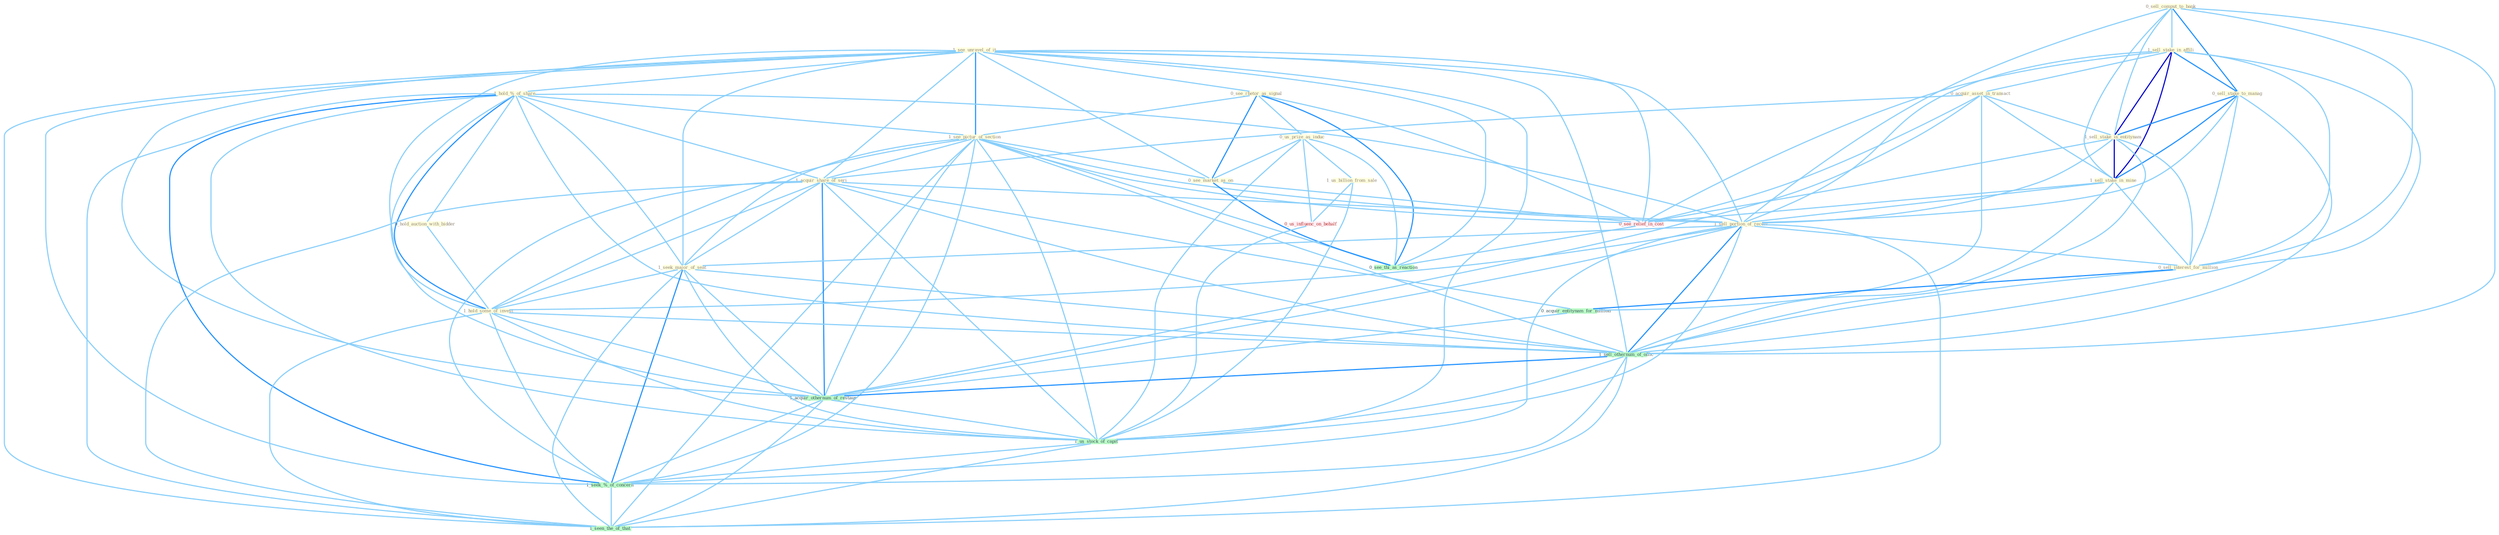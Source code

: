 Graph G{ 
    node
    [shape=polygon,style=filled,width=.5,height=.06,color="#BDFCC9",fixedsize=true,fontsize=4,
    fontcolor="#2f4f4f"];
    {node
    [color="#ffffe0", fontcolor="#8b7d6b"] "1_see_unravel_of_it " "0_sell_comput_to_bank " "1_hold_%_of_share " "1_sell_stake_in_affili " "0_see_rhetor_as_signal " "1_see_pictur_of_section " "0_hold_auction_with_bidder " "0_us_prize_as_induc " "0_acquir_asset_in_transact " "0_sell_stake_to_manag " "0_see_market_as_on " "1_acquir_share_of_seri " "1_sell_stake_in_entitynam " "1_sell_stake_in_mine " "1_sell_portion_of_receiv " "1_seek_major_of_seat " "1_hold_some_of_invest " "1_us_billion_from_sale " "0_sell_interest_for_million "}
{node [color="#fff0f5", fontcolor="#b22222"] "0_us_influenc_on_behalf " "0_see_relief_in_cost "}
edge [color="#B0E2FF"];

	"1_see_unravel_of_it " -- "1_hold_%_of_share " [w="1", color="#87cefa" ];
	"1_see_unravel_of_it " -- "0_see_rhetor_as_signal " [w="1", color="#87cefa" ];
	"1_see_unravel_of_it " -- "1_see_pictur_of_section " [w="2", color="#1e90ff" , len=0.8];
	"1_see_unravel_of_it " -- "0_see_market_as_on " [w="1", color="#87cefa" ];
	"1_see_unravel_of_it " -- "1_acquir_share_of_seri " [w="1", color="#87cefa" ];
	"1_see_unravel_of_it " -- "1_sell_portion_of_receiv " [w="1", color="#87cefa" ];
	"1_see_unravel_of_it " -- "1_seek_major_of_seat " [w="1", color="#87cefa" ];
	"1_see_unravel_of_it " -- "1_hold_some_of_invest " [w="1", color="#87cefa" ];
	"1_see_unravel_of_it " -- "1_sell_othernum_of_offic " [w="1", color="#87cefa" ];
	"1_see_unravel_of_it " -- "0_see_relief_in_cost " [w="1", color="#87cefa" ];
	"1_see_unravel_of_it " -- "0_see_thi_as_reaction " [w="1", color="#87cefa" ];
	"1_see_unravel_of_it " -- "1_acquir_othernum_of_restaur " [w="1", color="#87cefa" ];
	"1_see_unravel_of_it " -- "1_us_stock_of_capit " [w="1", color="#87cefa" ];
	"1_see_unravel_of_it " -- "1_seek_%_of_concern " [w="1", color="#87cefa" ];
	"1_see_unravel_of_it " -- "1_seen_the_of_that " [w="1", color="#87cefa" ];
	"0_sell_comput_to_bank " -- "1_sell_stake_in_affili " [w="1", color="#87cefa" ];
	"0_sell_comput_to_bank " -- "0_sell_stake_to_manag " [w="2", color="#1e90ff" , len=0.8];
	"0_sell_comput_to_bank " -- "1_sell_stake_in_entitynam " [w="1", color="#87cefa" ];
	"0_sell_comput_to_bank " -- "1_sell_stake_in_mine " [w="1", color="#87cefa" ];
	"0_sell_comput_to_bank " -- "1_sell_portion_of_receiv " [w="1", color="#87cefa" ];
	"0_sell_comput_to_bank " -- "0_sell_interest_for_million " [w="1", color="#87cefa" ];
	"0_sell_comput_to_bank " -- "1_sell_othernum_of_offic " [w="1", color="#87cefa" ];
	"1_hold_%_of_share " -- "1_see_pictur_of_section " [w="1", color="#87cefa" ];
	"1_hold_%_of_share " -- "0_hold_auction_with_bidder " [w="1", color="#87cefa" ];
	"1_hold_%_of_share " -- "1_acquir_share_of_seri " [w="1", color="#87cefa" ];
	"1_hold_%_of_share " -- "1_sell_portion_of_receiv " [w="1", color="#87cefa" ];
	"1_hold_%_of_share " -- "1_seek_major_of_seat " [w="1", color="#87cefa" ];
	"1_hold_%_of_share " -- "1_hold_some_of_invest " [w="2", color="#1e90ff" , len=0.8];
	"1_hold_%_of_share " -- "1_sell_othernum_of_offic " [w="1", color="#87cefa" ];
	"1_hold_%_of_share " -- "1_acquir_othernum_of_restaur " [w="1", color="#87cefa" ];
	"1_hold_%_of_share " -- "1_us_stock_of_capit " [w="1", color="#87cefa" ];
	"1_hold_%_of_share " -- "1_seek_%_of_concern " [w="2", color="#1e90ff" , len=0.8];
	"1_hold_%_of_share " -- "1_seen_the_of_that " [w="1", color="#87cefa" ];
	"1_sell_stake_in_affili " -- "0_acquir_asset_in_transact " [w="1", color="#87cefa" ];
	"1_sell_stake_in_affili " -- "0_sell_stake_to_manag " [w="2", color="#1e90ff" , len=0.8];
	"1_sell_stake_in_affili " -- "1_sell_stake_in_entitynam " [w="3", color="#0000cd" , len=0.6];
	"1_sell_stake_in_affili " -- "1_sell_stake_in_mine " [w="3", color="#0000cd" , len=0.6];
	"1_sell_stake_in_affili " -- "1_sell_portion_of_receiv " [w="1", color="#87cefa" ];
	"1_sell_stake_in_affili " -- "0_sell_interest_for_million " [w="1", color="#87cefa" ];
	"1_sell_stake_in_affili " -- "1_sell_othernum_of_offic " [w="1", color="#87cefa" ];
	"1_sell_stake_in_affili " -- "0_see_relief_in_cost " [w="1", color="#87cefa" ];
	"0_see_rhetor_as_signal " -- "1_see_pictur_of_section " [w="1", color="#87cefa" ];
	"0_see_rhetor_as_signal " -- "0_us_prize_as_induc " [w="1", color="#87cefa" ];
	"0_see_rhetor_as_signal " -- "0_see_market_as_on " [w="2", color="#1e90ff" , len=0.8];
	"0_see_rhetor_as_signal " -- "0_see_relief_in_cost " [w="1", color="#87cefa" ];
	"0_see_rhetor_as_signal " -- "0_see_thi_as_reaction " [w="2", color="#1e90ff" , len=0.8];
	"1_see_pictur_of_section " -- "0_see_market_as_on " [w="1", color="#87cefa" ];
	"1_see_pictur_of_section " -- "1_acquir_share_of_seri " [w="1", color="#87cefa" ];
	"1_see_pictur_of_section " -- "1_sell_portion_of_receiv " [w="1", color="#87cefa" ];
	"1_see_pictur_of_section " -- "1_seek_major_of_seat " [w="1", color="#87cefa" ];
	"1_see_pictur_of_section " -- "1_hold_some_of_invest " [w="1", color="#87cefa" ];
	"1_see_pictur_of_section " -- "1_sell_othernum_of_offic " [w="1", color="#87cefa" ];
	"1_see_pictur_of_section " -- "0_see_relief_in_cost " [w="1", color="#87cefa" ];
	"1_see_pictur_of_section " -- "0_see_thi_as_reaction " [w="1", color="#87cefa" ];
	"1_see_pictur_of_section " -- "1_acquir_othernum_of_restaur " [w="1", color="#87cefa" ];
	"1_see_pictur_of_section " -- "1_us_stock_of_capit " [w="1", color="#87cefa" ];
	"1_see_pictur_of_section " -- "1_seek_%_of_concern " [w="1", color="#87cefa" ];
	"1_see_pictur_of_section " -- "1_seen_the_of_that " [w="1", color="#87cefa" ];
	"0_hold_auction_with_bidder " -- "1_hold_some_of_invest " [w="1", color="#87cefa" ];
	"0_us_prize_as_induc " -- "0_see_market_as_on " [w="1", color="#87cefa" ];
	"0_us_prize_as_induc " -- "1_us_billion_from_sale " [w="1", color="#87cefa" ];
	"0_us_prize_as_induc " -- "0_us_influenc_on_behalf " [w="1", color="#87cefa" ];
	"0_us_prize_as_induc " -- "0_see_thi_as_reaction " [w="1", color="#87cefa" ];
	"0_us_prize_as_induc " -- "1_us_stock_of_capit " [w="1", color="#87cefa" ];
	"0_acquir_asset_in_transact " -- "1_acquir_share_of_seri " [w="1", color="#87cefa" ];
	"0_acquir_asset_in_transact " -- "1_sell_stake_in_entitynam " [w="1", color="#87cefa" ];
	"0_acquir_asset_in_transact " -- "1_sell_stake_in_mine " [w="1", color="#87cefa" ];
	"0_acquir_asset_in_transact " -- "0_acquir_entitynam_for_million " [w="1", color="#87cefa" ];
	"0_acquir_asset_in_transact " -- "0_see_relief_in_cost " [w="1", color="#87cefa" ];
	"0_acquir_asset_in_transact " -- "1_acquir_othernum_of_restaur " [w="1", color="#87cefa" ];
	"0_sell_stake_to_manag " -- "1_sell_stake_in_entitynam " [w="2", color="#1e90ff" , len=0.8];
	"0_sell_stake_to_manag " -- "1_sell_stake_in_mine " [w="2", color="#1e90ff" , len=0.8];
	"0_sell_stake_to_manag " -- "1_sell_portion_of_receiv " [w="1", color="#87cefa" ];
	"0_sell_stake_to_manag " -- "0_sell_interest_for_million " [w="1", color="#87cefa" ];
	"0_sell_stake_to_manag " -- "1_sell_othernum_of_offic " [w="1", color="#87cefa" ];
	"0_see_market_as_on " -- "0_see_relief_in_cost " [w="1", color="#87cefa" ];
	"0_see_market_as_on " -- "0_see_thi_as_reaction " [w="2", color="#1e90ff" , len=0.8];
	"1_acquir_share_of_seri " -- "1_sell_portion_of_receiv " [w="1", color="#87cefa" ];
	"1_acquir_share_of_seri " -- "1_seek_major_of_seat " [w="1", color="#87cefa" ];
	"1_acquir_share_of_seri " -- "1_hold_some_of_invest " [w="1", color="#87cefa" ];
	"1_acquir_share_of_seri " -- "0_acquir_entitynam_for_million " [w="1", color="#87cefa" ];
	"1_acquir_share_of_seri " -- "1_sell_othernum_of_offic " [w="1", color="#87cefa" ];
	"1_acquir_share_of_seri " -- "1_acquir_othernum_of_restaur " [w="2", color="#1e90ff" , len=0.8];
	"1_acquir_share_of_seri " -- "1_us_stock_of_capit " [w="1", color="#87cefa" ];
	"1_acquir_share_of_seri " -- "1_seek_%_of_concern " [w="1", color="#87cefa" ];
	"1_acquir_share_of_seri " -- "1_seen_the_of_that " [w="1", color="#87cefa" ];
	"1_sell_stake_in_entitynam " -- "1_sell_stake_in_mine " [w="3", color="#0000cd" , len=0.6];
	"1_sell_stake_in_entitynam " -- "1_sell_portion_of_receiv " [w="1", color="#87cefa" ];
	"1_sell_stake_in_entitynam " -- "0_sell_interest_for_million " [w="1", color="#87cefa" ];
	"1_sell_stake_in_entitynam " -- "1_sell_othernum_of_offic " [w="1", color="#87cefa" ];
	"1_sell_stake_in_entitynam " -- "0_see_relief_in_cost " [w="1", color="#87cefa" ];
	"1_sell_stake_in_mine " -- "1_sell_portion_of_receiv " [w="1", color="#87cefa" ];
	"1_sell_stake_in_mine " -- "0_sell_interest_for_million " [w="1", color="#87cefa" ];
	"1_sell_stake_in_mine " -- "1_sell_othernum_of_offic " [w="1", color="#87cefa" ];
	"1_sell_stake_in_mine " -- "0_see_relief_in_cost " [w="1", color="#87cefa" ];
	"1_sell_portion_of_receiv " -- "1_seek_major_of_seat " [w="1", color="#87cefa" ];
	"1_sell_portion_of_receiv " -- "1_hold_some_of_invest " [w="1", color="#87cefa" ];
	"1_sell_portion_of_receiv " -- "0_sell_interest_for_million " [w="1", color="#87cefa" ];
	"1_sell_portion_of_receiv " -- "1_sell_othernum_of_offic " [w="2", color="#1e90ff" , len=0.8];
	"1_sell_portion_of_receiv " -- "1_acquir_othernum_of_restaur " [w="1", color="#87cefa" ];
	"1_sell_portion_of_receiv " -- "1_us_stock_of_capit " [w="1", color="#87cefa" ];
	"1_sell_portion_of_receiv " -- "1_seek_%_of_concern " [w="1", color="#87cefa" ];
	"1_sell_portion_of_receiv " -- "1_seen_the_of_that " [w="1", color="#87cefa" ];
	"1_seek_major_of_seat " -- "1_hold_some_of_invest " [w="1", color="#87cefa" ];
	"1_seek_major_of_seat " -- "1_sell_othernum_of_offic " [w="1", color="#87cefa" ];
	"1_seek_major_of_seat " -- "1_acquir_othernum_of_restaur " [w="1", color="#87cefa" ];
	"1_seek_major_of_seat " -- "1_us_stock_of_capit " [w="1", color="#87cefa" ];
	"1_seek_major_of_seat " -- "1_seek_%_of_concern " [w="2", color="#1e90ff" , len=0.8];
	"1_seek_major_of_seat " -- "1_seen_the_of_that " [w="1", color="#87cefa" ];
	"1_hold_some_of_invest " -- "1_sell_othernum_of_offic " [w="1", color="#87cefa" ];
	"1_hold_some_of_invest " -- "1_acquir_othernum_of_restaur " [w="1", color="#87cefa" ];
	"1_hold_some_of_invest " -- "1_us_stock_of_capit " [w="1", color="#87cefa" ];
	"1_hold_some_of_invest " -- "1_seek_%_of_concern " [w="1", color="#87cefa" ];
	"1_hold_some_of_invest " -- "1_seen_the_of_that " [w="1", color="#87cefa" ];
	"1_us_billion_from_sale " -- "0_us_influenc_on_behalf " [w="1", color="#87cefa" ];
	"1_us_billion_from_sale " -- "1_us_stock_of_capit " [w="1", color="#87cefa" ];
	"0_sell_interest_for_million " -- "0_acquir_entitynam_for_million " [w="2", color="#1e90ff" , len=0.8];
	"0_sell_interest_for_million " -- "1_sell_othernum_of_offic " [w="1", color="#87cefa" ];
	"0_acquir_entitynam_for_million " -- "1_acquir_othernum_of_restaur " [w="1", color="#87cefa" ];
	"1_sell_othernum_of_offic " -- "1_acquir_othernum_of_restaur " [w="2", color="#1e90ff" , len=0.8];
	"1_sell_othernum_of_offic " -- "1_us_stock_of_capit " [w="1", color="#87cefa" ];
	"1_sell_othernum_of_offic " -- "1_seek_%_of_concern " [w="1", color="#87cefa" ];
	"1_sell_othernum_of_offic " -- "1_seen_the_of_that " [w="1", color="#87cefa" ];
	"0_us_influenc_on_behalf " -- "1_us_stock_of_capit " [w="1", color="#87cefa" ];
	"0_see_relief_in_cost " -- "0_see_thi_as_reaction " [w="1", color="#87cefa" ];
	"1_acquir_othernum_of_restaur " -- "1_us_stock_of_capit " [w="1", color="#87cefa" ];
	"1_acquir_othernum_of_restaur " -- "1_seek_%_of_concern " [w="1", color="#87cefa" ];
	"1_acquir_othernum_of_restaur " -- "1_seen_the_of_that " [w="1", color="#87cefa" ];
	"1_us_stock_of_capit " -- "1_seek_%_of_concern " [w="1", color="#87cefa" ];
	"1_us_stock_of_capit " -- "1_seen_the_of_that " [w="1", color="#87cefa" ];
	"1_seek_%_of_concern " -- "1_seen_the_of_that " [w="1", color="#87cefa" ];
}